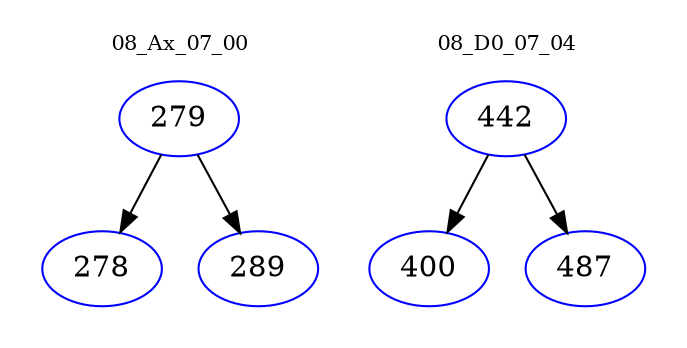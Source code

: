 digraph{
subgraph cluster_0 {
color = white
label = "08_Ax_07_00";
fontsize=10;
T0_279 [label="279", color="blue"]
T0_279 -> T0_278 [color="black"]
T0_278 [label="278", color="blue"]
T0_279 -> T0_289 [color="black"]
T0_289 [label="289", color="blue"]
}
subgraph cluster_1 {
color = white
label = "08_D0_07_04";
fontsize=10;
T1_442 [label="442", color="blue"]
T1_442 -> T1_400 [color="black"]
T1_400 [label="400", color="blue"]
T1_442 -> T1_487 [color="black"]
T1_487 [label="487", color="blue"]
}
}
